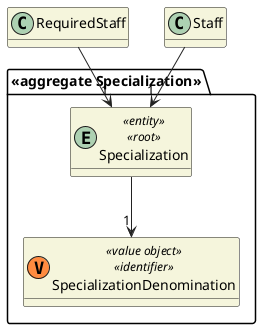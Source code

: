 @startuml
skinparam classAttributeIconSize 0
hide empty attributes
skinparam classBackgroundColor beige
skinparam ArrowColor #222222

package "<<aggregate Specialization>>"{
    entity Specialization <<entity>> <<root>> {}
    class SpecializationDenomination <<(V,#FF8B40)value object>> <<identifier>> {}
}

RequiredStaff --> "1" Specialization

Staff --> "1" Specialization

Specialization --> "1" SpecializationDenomination

@enduml

